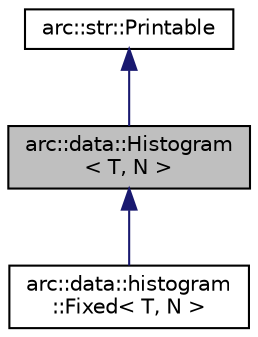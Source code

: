 digraph "arc::data::Histogram&lt; T, N &gt;"
{
  bgcolor="transparent";
  edge [fontname="Helvetica",fontsize="10",labelfontname="Helvetica",labelfontsize="10"];
  node [fontname="Helvetica",fontsize="10",shape=record];
  Node0 [label="arc::data::Histogram\l\< T, N \>",height=0.2,width=0.4,color="black", fillcolor="grey75", style="filled", fontcolor="black"];
  Node1 -> Node0 [dir="back",color="midnightblue",fontsize="10",style="solid",fontname="Helvetica"];
  Node1 [label="arc::str::Printable",height=0.2,width=0.4,color="black",URL="$classarc_1_1str_1_1_printable.html"];
  Node0 -> Node2 [dir="back",color="midnightblue",fontsize="10",style="solid",fontname="Helvetica"];
  Node2 [label="arc::data::histogram\l::Fixed\< T, N \>",height=0.2,width=0.4,color="black",URL="$classarc_1_1data_1_1histogram_1_1_fixed.html"];
}
